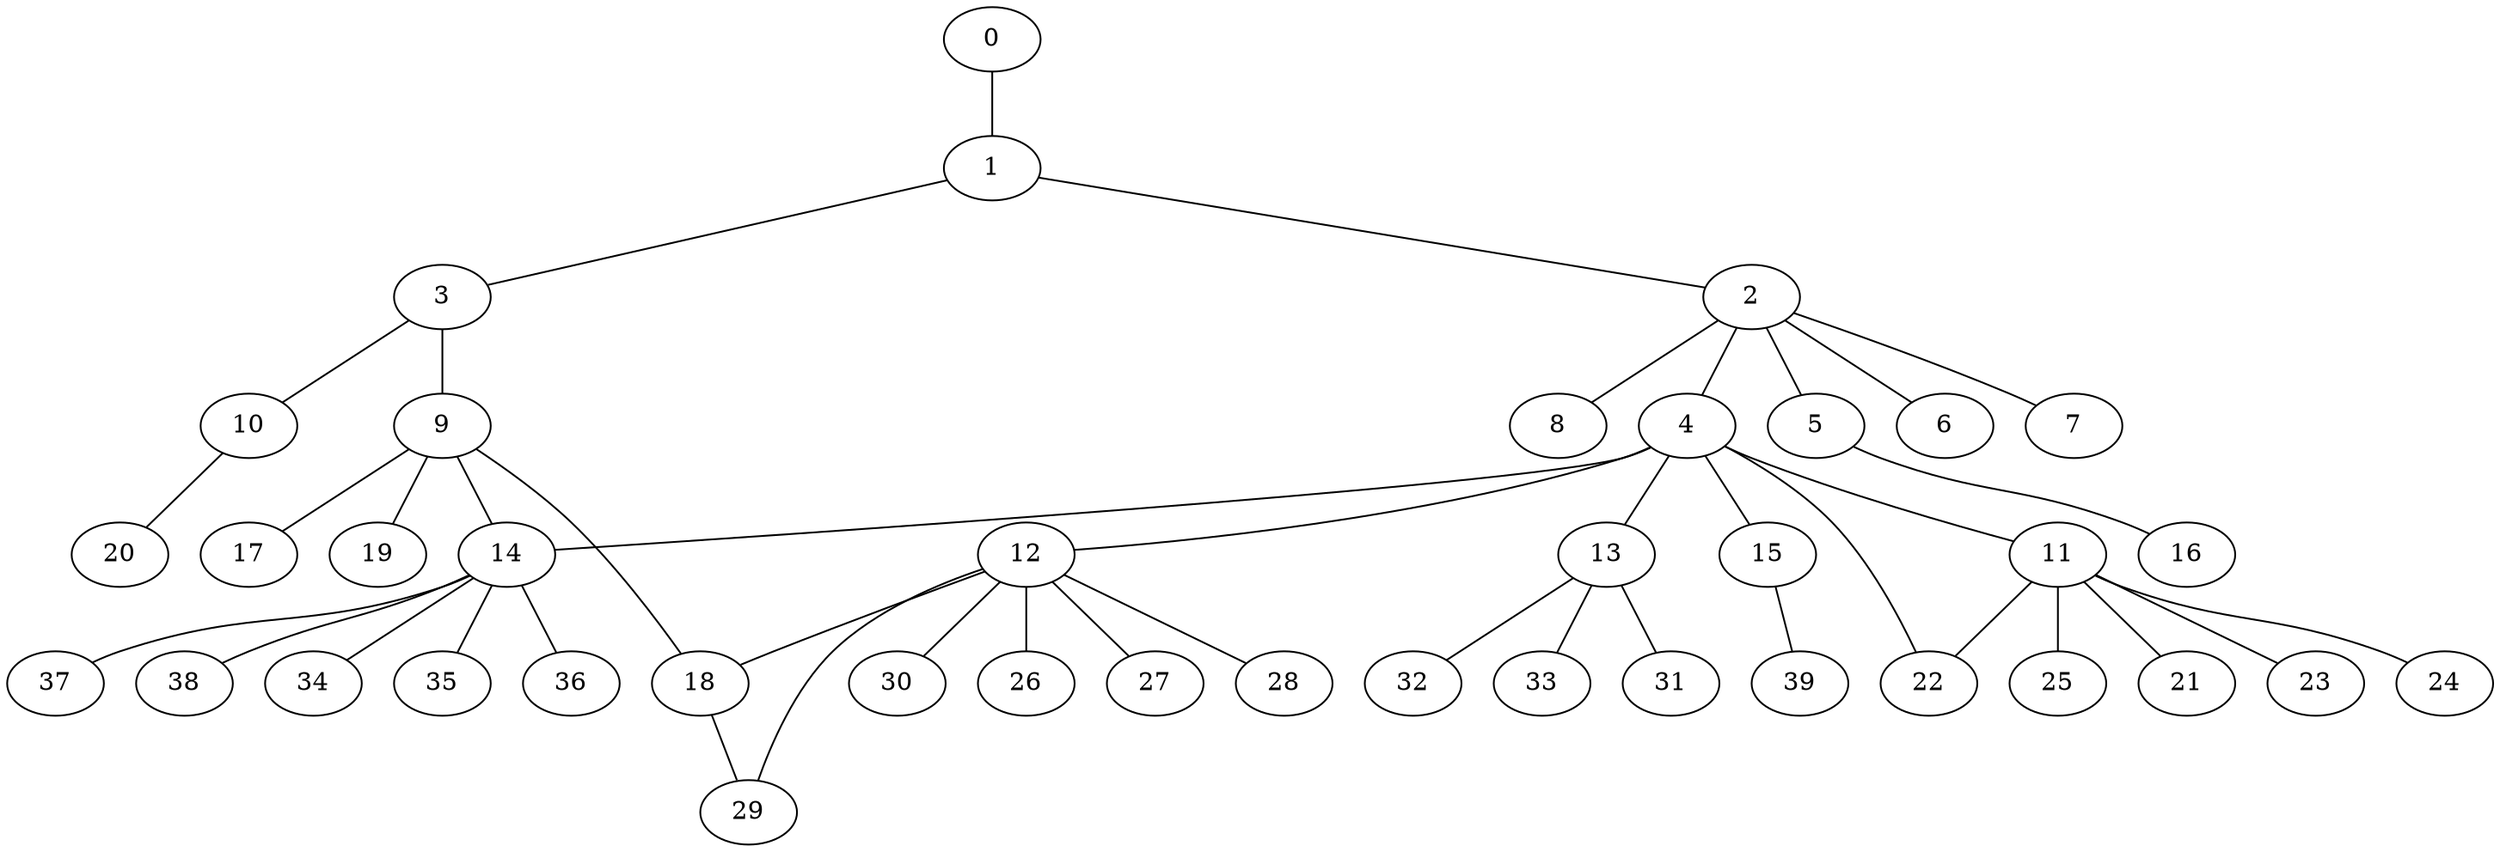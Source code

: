 
graph graphname {
    0 -- 1
1 -- 2
1 -- 3
2 -- 4
2 -- 5
2 -- 6
2 -- 7
2 -- 8
3 -- 10
3 -- 9
4 -- 11
4 -- 12
4 -- 13
4 -- 14
4 -- 15
4 -- 22
5 -- 16
9 -- 19
9 -- 17
9 -- 18
9 -- 14
10 -- 20
11 -- 21
11 -- 22
11 -- 23
11 -- 24
11 -- 25
12 -- 26
12 -- 27
12 -- 28
12 -- 29
12 -- 30
12 -- 18
13 -- 32
13 -- 33
13 -- 31
14 -- 34
14 -- 35
14 -- 36
14 -- 37
14 -- 38
15 -- 39
18 -- 29

}
